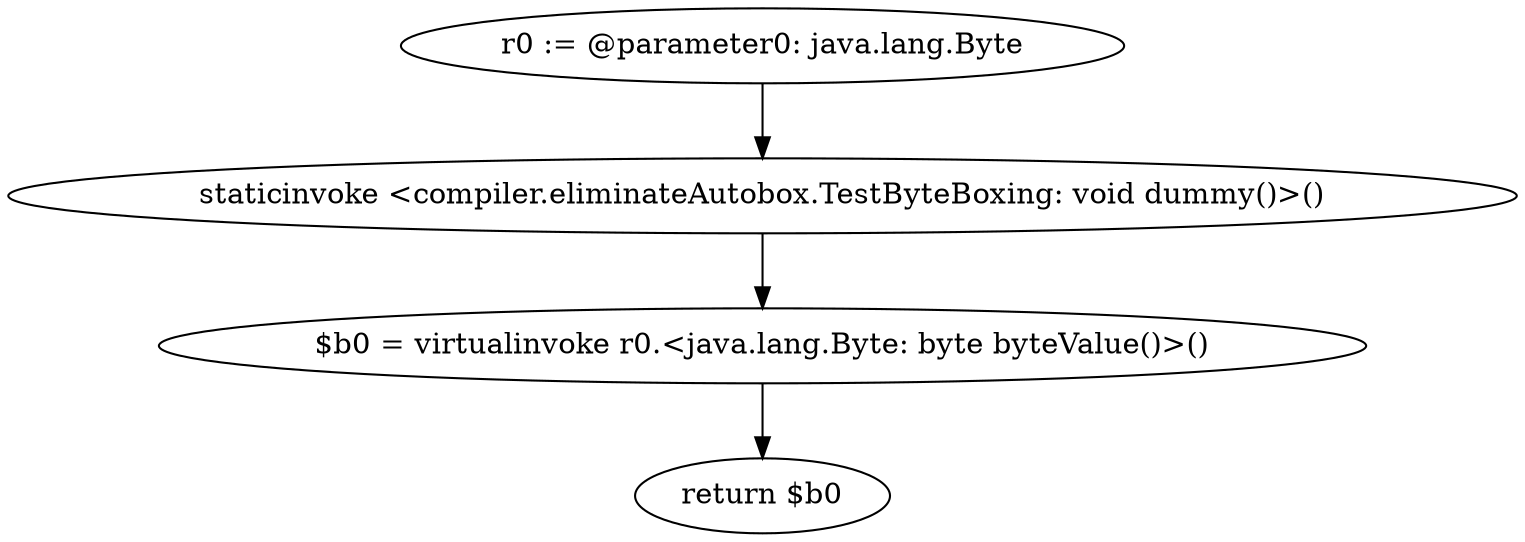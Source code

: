 digraph "unitGraph" {
    "r0 := @parameter0: java.lang.Byte"
    "staticinvoke <compiler.eliminateAutobox.TestByteBoxing: void dummy()>()"
    "$b0 = virtualinvoke r0.<java.lang.Byte: byte byteValue()>()"
    "return $b0"
    "r0 := @parameter0: java.lang.Byte"->"staticinvoke <compiler.eliminateAutobox.TestByteBoxing: void dummy()>()";
    "staticinvoke <compiler.eliminateAutobox.TestByteBoxing: void dummy()>()"->"$b0 = virtualinvoke r0.<java.lang.Byte: byte byteValue()>()";
    "$b0 = virtualinvoke r0.<java.lang.Byte: byte byteValue()>()"->"return $b0";
}
